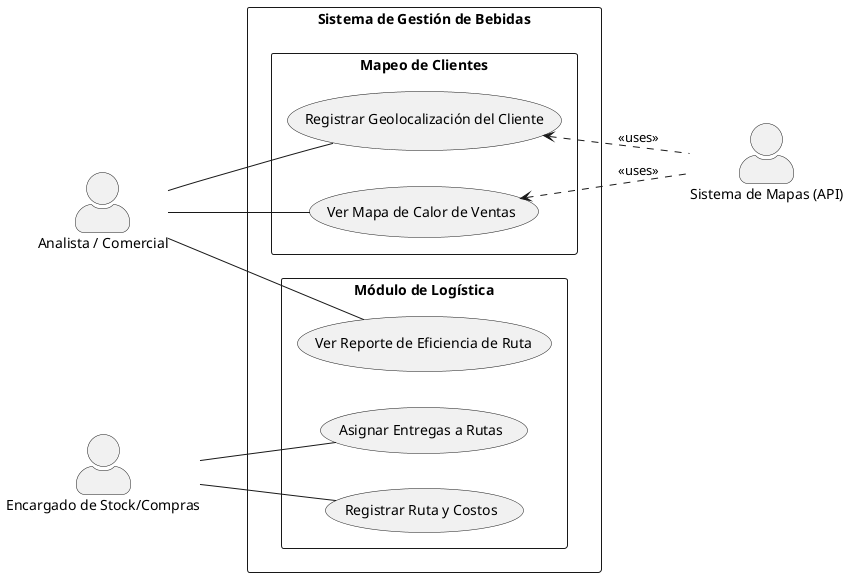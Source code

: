 @startuml
left to right direction
skinparam actorStyle awesome
skinparam packageStyle rectangle

actor "Analista / Comercial" as Analista
actor "Encargado de Stock/Compras" as Encargado
actor "Sistema de Mapas (API)" as Mapas

rectangle "Sistema de Gestión de Bebidas" {
    package "Módulo de Logística" {
        usecase "Registrar Ruta y Costos" as RegistrarRuta
        usecase "Asignar Entregas a Rutas" as AsignarEntrega
        usecase "Ver Reporte de Eficiencia de Ruta" as VerReporte
    }
    
    package "Mapeo de Clientes" {
        usecase "Registrar Geolocalización del Cliente" as RegistrarGeo
        usecase "Ver Mapa de Calor de Ventas" as VerMapa
    }
}

Encargado -- RegistrarRuta
Encargado -- AsignarEntrega
Analista -- VerReporte
Analista -- RegistrarGeo
Analista -- VerMapa

RegistrarGeo <.. Mapas : <<uses>>
VerMapa <.. Mapas : <<uses>>

@enduml